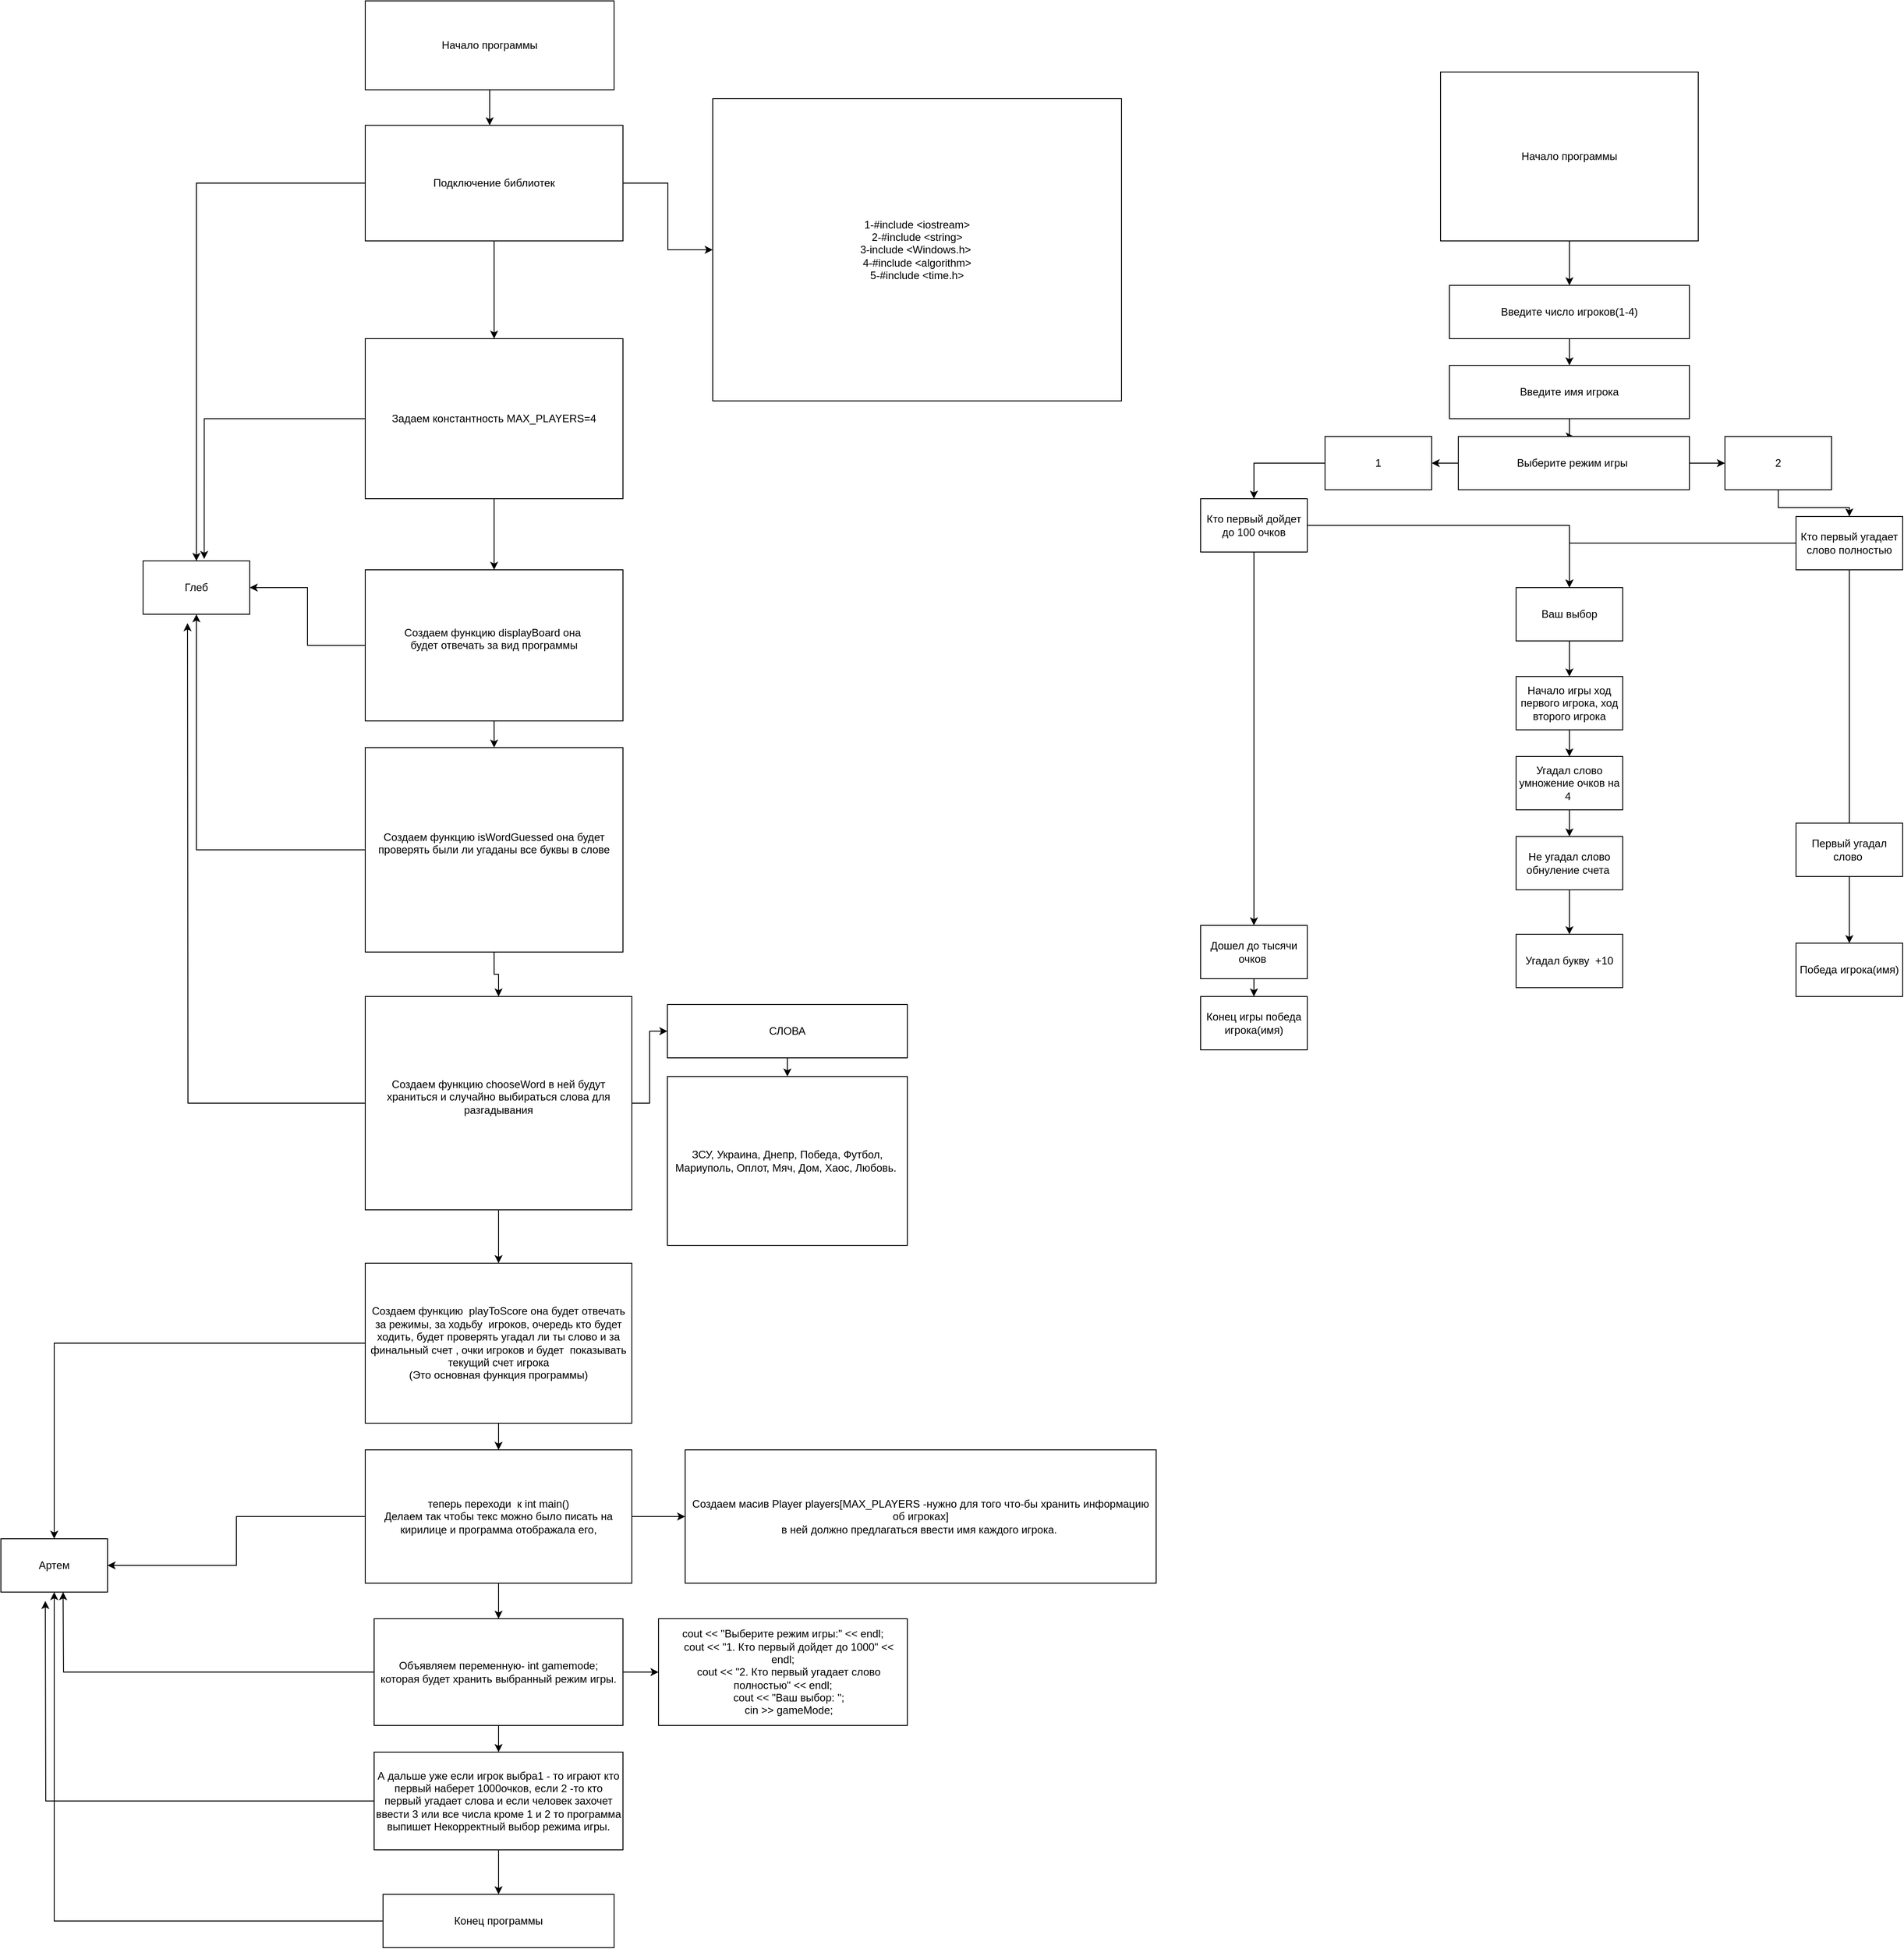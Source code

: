<mxfile version="21.3.6" type="github">
  <diagram name="Страница 1" id="zSze2OofJTrVx-L_bqg2">
    <mxGraphModel dx="3149" dy="1328" grid="1" gridSize="10" guides="1" tooltips="1" connect="1" arrows="1" fold="1" page="1" pageScale="1" pageWidth="827" pageHeight="1169" math="0" shadow="0">
      <root>
        <mxCell id="0" />
        <mxCell id="1" parent="0" />
        <mxCell id="zmcopD96sghGadIHIDG5-2" style="edgeStyle=orthogonalEdgeStyle;rounded=0;orthogonalLoop=1;jettySize=auto;html=1;" edge="1" parent="1" source="zmcopD96sghGadIHIDG5-1">
          <mxGeometry relative="1" as="geometry">
            <mxPoint x="300" y="180" as="targetPoint" />
          </mxGeometry>
        </mxCell>
        <mxCell id="zmcopD96sghGadIHIDG5-1" value="Начало программы" style="rounded=0;whiteSpace=wrap;html=1;" vertex="1" parent="1">
          <mxGeometry x="160" y="40" width="280" height="100" as="geometry" />
        </mxCell>
        <mxCell id="zmcopD96sghGadIHIDG5-4" style="edgeStyle=orthogonalEdgeStyle;rounded=0;orthogonalLoop=1;jettySize=auto;html=1;" edge="1" parent="1" source="zmcopD96sghGadIHIDG5-3" target="zmcopD96sghGadIHIDG5-5">
          <mxGeometry relative="1" as="geometry">
            <mxPoint x="610" y="245" as="targetPoint" />
          </mxGeometry>
        </mxCell>
        <mxCell id="zmcopD96sghGadIHIDG5-8" style="edgeStyle=orthogonalEdgeStyle;rounded=0;orthogonalLoop=1;jettySize=auto;html=1;" edge="1" parent="1" source="zmcopD96sghGadIHIDG5-3" target="zmcopD96sghGadIHIDG5-9">
          <mxGeometry relative="1" as="geometry">
            <mxPoint x="305" y="450" as="targetPoint" />
          </mxGeometry>
        </mxCell>
        <mxCell id="zmcopD96sghGadIHIDG5-44" style="edgeStyle=orthogonalEdgeStyle;rounded=0;orthogonalLoop=1;jettySize=auto;html=1;entryX=0.5;entryY=0;entryDx=0;entryDy=0;" edge="1" parent="1" source="zmcopD96sghGadIHIDG5-3" target="zmcopD96sghGadIHIDG5-41">
          <mxGeometry relative="1" as="geometry">
            <mxPoint x="-70" y="245" as="targetPoint" />
          </mxGeometry>
        </mxCell>
        <mxCell id="zmcopD96sghGadIHIDG5-3" value="Подключение библиотек" style="rounded=0;whiteSpace=wrap;html=1;" vertex="1" parent="1">
          <mxGeometry x="160" y="180" width="290" height="130" as="geometry" />
        </mxCell>
        <mxCell id="zmcopD96sghGadIHIDG5-5" value="1-#include &amp;lt;iostream&amp;gt;&lt;br&gt;2-#include &amp;lt;string&amp;gt;&lt;br&gt;3-include &amp;lt;Windows.h&amp;gt;&amp;nbsp;&lt;br&gt;4-#include &amp;lt;algorithm&amp;gt;&lt;br&gt;5-#include &amp;lt;time.h&amp;gt;" style="rounded=0;whiteSpace=wrap;html=1;" vertex="1" parent="1">
          <mxGeometry x="551" y="150" width="460" height="340" as="geometry" />
        </mxCell>
        <mxCell id="zmcopD96sghGadIHIDG5-10" style="edgeStyle=orthogonalEdgeStyle;rounded=0;orthogonalLoop=1;jettySize=auto;html=1;" edge="1" parent="1" source="zmcopD96sghGadIHIDG5-9" target="zmcopD96sghGadIHIDG5-11">
          <mxGeometry relative="1" as="geometry">
            <mxPoint x="305" y="710" as="targetPoint" />
          </mxGeometry>
        </mxCell>
        <mxCell id="zmcopD96sghGadIHIDG5-43" style="edgeStyle=orthogonalEdgeStyle;rounded=0;orthogonalLoop=1;jettySize=auto;html=1;exitX=0;exitY=0.5;exitDx=0;exitDy=0;entryX=0.573;entryY=-0.037;entryDx=0;entryDy=0;entryPerimeter=0;" edge="1" parent="1" source="zmcopD96sghGadIHIDG5-9" target="zmcopD96sghGadIHIDG5-41">
          <mxGeometry relative="1" as="geometry" />
        </mxCell>
        <mxCell id="zmcopD96sghGadIHIDG5-9" value="Задаем константность MAX_PLAYERS=4" style="rounded=0;whiteSpace=wrap;html=1;" vertex="1" parent="1">
          <mxGeometry x="160" y="420" width="290" height="180" as="geometry" />
        </mxCell>
        <mxCell id="zmcopD96sghGadIHIDG5-12" style="edgeStyle=orthogonalEdgeStyle;rounded=0;orthogonalLoop=1;jettySize=auto;html=1;" edge="1" parent="1" source="zmcopD96sghGadIHIDG5-11" target="zmcopD96sghGadIHIDG5-13">
          <mxGeometry relative="1" as="geometry">
            <mxPoint x="305" y="910" as="targetPoint" />
          </mxGeometry>
        </mxCell>
        <mxCell id="zmcopD96sghGadIHIDG5-42" style="edgeStyle=orthogonalEdgeStyle;rounded=0;orthogonalLoop=1;jettySize=auto;html=1;entryX=1;entryY=0.5;entryDx=0;entryDy=0;" edge="1" parent="1" source="zmcopD96sghGadIHIDG5-11" target="zmcopD96sghGadIHIDG5-41">
          <mxGeometry relative="1" as="geometry" />
        </mxCell>
        <mxCell id="zmcopD96sghGadIHIDG5-11" value="Создаем функцию&amp;nbsp;displayBoard она&amp;nbsp;&lt;br&gt;будет отвечать за вид программы&lt;br&gt;&amp;nbsp;" style="rounded=0;whiteSpace=wrap;html=1;" vertex="1" parent="1">
          <mxGeometry x="160" y="680" width="290" height="170" as="geometry" />
        </mxCell>
        <mxCell id="zmcopD96sghGadIHIDG5-15" style="edgeStyle=orthogonalEdgeStyle;rounded=0;orthogonalLoop=1;jettySize=auto;html=1;" edge="1" parent="1" source="zmcopD96sghGadIHIDG5-13" target="zmcopD96sghGadIHIDG5-16">
          <mxGeometry relative="1" as="geometry">
            <mxPoint x="305" y="1190" as="targetPoint" />
          </mxGeometry>
        </mxCell>
        <mxCell id="zmcopD96sghGadIHIDG5-40" style="edgeStyle=orthogonalEdgeStyle;rounded=0;orthogonalLoop=1;jettySize=auto;html=1;entryX=0.5;entryY=1;entryDx=0;entryDy=0;" edge="1" parent="1" source="zmcopD96sghGadIHIDG5-13" target="zmcopD96sghGadIHIDG5-41">
          <mxGeometry relative="1" as="geometry">
            <mxPoint x="80" y="740" as="targetPoint" />
          </mxGeometry>
        </mxCell>
        <mxCell id="zmcopD96sghGadIHIDG5-13" value="Создаем функцию&amp;nbsp;isWordGuessed она будет проверять были ли угаданы все буквы в слове&lt;br&gt;&amp;nbsp;" style="rounded=0;whiteSpace=wrap;html=1;" vertex="1" parent="1">
          <mxGeometry x="160" y="880" width="290" height="230" as="geometry" />
        </mxCell>
        <mxCell id="zmcopD96sghGadIHIDG5-17" style="edgeStyle=orthogonalEdgeStyle;rounded=0;orthogonalLoop=1;jettySize=auto;html=1;" edge="1" parent="1" source="zmcopD96sghGadIHIDG5-16" target="zmcopD96sghGadIHIDG5-18">
          <mxGeometry relative="1" as="geometry">
            <mxPoint x="560" y="1280" as="targetPoint" />
          </mxGeometry>
        </mxCell>
        <mxCell id="zmcopD96sghGadIHIDG5-24" style="edgeStyle=orthogonalEdgeStyle;rounded=0;orthogonalLoop=1;jettySize=auto;html=1;" edge="1" parent="1" source="zmcopD96sghGadIHIDG5-16" target="zmcopD96sghGadIHIDG5-25">
          <mxGeometry relative="1" as="geometry">
            <mxPoint x="310" y="1490" as="targetPoint" />
          </mxGeometry>
        </mxCell>
        <mxCell id="zmcopD96sghGadIHIDG5-45" style="edgeStyle=orthogonalEdgeStyle;rounded=0;orthogonalLoop=1;jettySize=auto;html=1;" edge="1" parent="1" source="zmcopD96sghGadIHIDG5-16">
          <mxGeometry relative="1" as="geometry">
            <mxPoint x="-40" y="740" as="targetPoint" />
          </mxGeometry>
        </mxCell>
        <mxCell id="zmcopD96sghGadIHIDG5-16" value="Создаем функцию&amp;nbsp;chooseWord в ней будут храниться и случайно выбираться слова для разгадывания&lt;br&gt;&amp;nbsp;" style="rounded=0;whiteSpace=wrap;html=1;" vertex="1" parent="1">
          <mxGeometry x="160" y="1160" width="300" height="240" as="geometry" />
        </mxCell>
        <mxCell id="zmcopD96sghGadIHIDG5-20" style="edgeStyle=orthogonalEdgeStyle;rounded=0;orthogonalLoop=1;jettySize=auto;html=1;" edge="1" parent="1" source="zmcopD96sghGadIHIDG5-18" target="zmcopD96sghGadIHIDG5-21">
          <mxGeometry relative="1" as="geometry">
            <mxPoint x="635" y="1260" as="targetPoint" />
          </mxGeometry>
        </mxCell>
        <mxCell id="zmcopD96sghGadIHIDG5-18" value="СЛОВА" style="rounded=0;whiteSpace=wrap;html=1;" vertex="1" parent="1">
          <mxGeometry x="500" y="1169" width="270" height="60" as="geometry" />
        </mxCell>
        <mxCell id="zmcopD96sghGadIHIDG5-21" value="ЗСУ, Украина, Днепр, Победа, Футбол, Мариуполь, Оплот, Мяч, Дом, Хаос, Любовь.&amp;nbsp;" style="rounded=0;whiteSpace=wrap;html=1;" vertex="1" parent="1">
          <mxGeometry x="500" y="1250" width="270" height="190" as="geometry" />
        </mxCell>
        <mxCell id="zmcopD96sghGadIHIDG5-26" style="edgeStyle=orthogonalEdgeStyle;rounded=0;orthogonalLoop=1;jettySize=auto;html=1;" edge="1" parent="1" source="zmcopD96sghGadIHIDG5-25" target="zmcopD96sghGadIHIDG5-27">
          <mxGeometry relative="1" as="geometry">
            <mxPoint x="310.0" y="1700" as="targetPoint" />
          </mxGeometry>
        </mxCell>
        <mxCell id="zmcopD96sghGadIHIDG5-46" style="edgeStyle=orthogonalEdgeStyle;rounded=0;orthogonalLoop=1;jettySize=auto;html=1;exitX=0;exitY=0.5;exitDx=0;exitDy=0;" edge="1" parent="1" source="zmcopD96sghGadIHIDG5-25" target="zmcopD96sghGadIHIDG5-47">
          <mxGeometry relative="1" as="geometry">
            <mxPoint x="-160" y="1550.235" as="targetPoint" />
          </mxGeometry>
        </mxCell>
        <mxCell id="zmcopD96sghGadIHIDG5-25" value="Создаем функцию&amp;nbsp;&amp;nbsp;playToScore она будет отвечать за режимы, за ходьбу&amp;nbsp; игроков, очередь кто будет ходить, будет проверять угадал ли ты слово и за финальный счет , очки игроков и будет&amp;nbsp; показывать текущий счет игрока&lt;br&gt;(Это основная функция программы)" style="rounded=0;whiteSpace=wrap;html=1;" vertex="1" parent="1">
          <mxGeometry x="160" y="1460" width="300" height="180" as="geometry" />
        </mxCell>
        <mxCell id="zmcopD96sghGadIHIDG5-28" style="edgeStyle=orthogonalEdgeStyle;rounded=0;orthogonalLoop=1;jettySize=auto;html=1;" edge="1" parent="1" source="zmcopD96sghGadIHIDG5-27" target="zmcopD96sghGadIHIDG5-29">
          <mxGeometry relative="1" as="geometry">
            <mxPoint x="530.0" y="1745" as="targetPoint" />
          </mxGeometry>
        </mxCell>
        <mxCell id="zmcopD96sghGadIHIDG5-30" style="edgeStyle=orthogonalEdgeStyle;rounded=0;orthogonalLoop=1;jettySize=auto;html=1;" edge="1" parent="1" source="zmcopD96sghGadIHIDG5-27" target="zmcopD96sghGadIHIDG5-31">
          <mxGeometry relative="1" as="geometry">
            <mxPoint x="310.0" y="1890" as="targetPoint" />
          </mxGeometry>
        </mxCell>
        <mxCell id="zmcopD96sghGadIHIDG5-48" style="edgeStyle=orthogonalEdgeStyle;rounded=0;orthogonalLoop=1;jettySize=auto;html=1;exitX=0;exitY=0.5;exitDx=0;exitDy=0;entryX=1;entryY=0.5;entryDx=0;entryDy=0;" edge="1" parent="1" source="zmcopD96sghGadIHIDG5-27" target="zmcopD96sghGadIHIDG5-47">
          <mxGeometry relative="1" as="geometry" />
        </mxCell>
        <mxCell id="zmcopD96sghGadIHIDG5-27" value="теперь переходи&amp;nbsp; к int main()&lt;br&gt;Делаем так чтобы текс можно было писать на кирилице и программа отображала его,&lt;br&gt;" style="rounded=0;whiteSpace=wrap;html=1;" vertex="1" parent="1">
          <mxGeometry x="160" y="1670" width="300" height="150" as="geometry" />
        </mxCell>
        <mxCell id="zmcopD96sghGadIHIDG5-29" value="Создаем масив Player players[MAX_PLAYERS -нужно для того что-бы хранить информацию об игроках]&lt;br&gt;в ней должно предлагаться ввести имя каждого игрока.&amp;nbsp;" style="rounded=0;whiteSpace=wrap;html=1;" vertex="1" parent="1">
          <mxGeometry x="520" y="1670" width="530" height="150" as="geometry" />
        </mxCell>
        <mxCell id="zmcopD96sghGadIHIDG5-32" style="edgeStyle=orthogonalEdgeStyle;rounded=0;orthogonalLoop=1;jettySize=auto;html=1;" edge="1" parent="1" source="zmcopD96sghGadIHIDG5-31" target="zmcopD96sghGadIHIDG5-33">
          <mxGeometry relative="1" as="geometry">
            <mxPoint x="550.0" y="1920" as="targetPoint" />
          </mxGeometry>
        </mxCell>
        <mxCell id="zmcopD96sghGadIHIDG5-34" style="edgeStyle=orthogonalEdgeStyle;rounded=0;orthogonalLoop=1;jettySize=auto;html=1;" edge="1" parent="1" source="zmcopD96sghGadIHIDG5-31" target="zmcopD96sghGadIHIDG5-35">
          <mxGeometry relative="1" as="geometry">
            <mxPoint x="310.0" y="2040" as="targetPoint" />
          </mxGeometry>
        </mxCell>
        <mxCell id="zmcopD96sghGadIHIDG5-49" style="edgeStyle=orthogonalEdgeStyle;rounded=0;orthogonalLoop=1;jettySize=auto;html=1;exitX=0;exitY=0.5;exitDx=0;exitDy=0;" edge="1" parent="1" source="zmcopD96sghGadIHIDG5-31">
          <mxGeometry relative="1" as="geometry">
            <mxPoint x="-180" y="1830.0" as="targetPoint" />
          </mxGeometry>
        </mxCell>
        <mxCell id="zmcopD96sghGadIHIDG5-31" value="Объявляем переменную- int gamemode;&lt;br&gt;которая будет хранить выбранный режим игры." style="rounded=0;whiteSpace=wrap;html=1;" vertex="1" parent="1">
          <mxGeometry x="170" y="1860" width="280" height="120" as="geometry" />
        </mxCell>
        <mxCell id="zmcopD96sghGadIHIDG5-33" value="&lt;div&gt;cout &amp;lt;&amp;lt; &quot;Выберите режим игры:&quot; &amp;lt;&amp;lt; endl;&lt;/div&gt;&lt;div&gt;&amp;nbsp; &amp;nbsp; cout &amp;lt;&amp;lt; &quot;1. Кто первый дойдет до 1000&quot; &amp;lt;&amp;lt; endl;&lt;/div&gt;&lt;div&gt;&amp;nbsp; &amp;nbsp; cout &amp;lt;&amp;lt; &quot;2. Кто первый угадает слово полностью&quot; &amp;lt;&amp;lt; endl;&lt;/div&gt;&lt;div&gt;&amp;nbsp; &amp;nbsp; cout &amp;lt;&amp;lt; &quot;Ваш выбор: &quot;;&lt;/div&gt;&lt;div&gt;&amp;nbsp; &amp;nbsp; cin &amp;gt;&amp;gt; gameMode;&lt;/div&gt;" style="rounded=0;whiteSpace=wrap;html=1;" vertex="1" parent="1">
          <mxGeometry x="490" y="1860" width="280" height="120" as="geometry" />
        </mxCell>
        <mxCell id="zmcopD96sghGadIHIDG5-36" style="edgeStyle=orthogonalEdgeStyle;rounded=0;orthogonalLoop=1;jettySize=auto;html=1;" edge="1" parent="1" source="zmcopD96sghGadIHIDG5-35" target="zmcopD96sghGadIHIDG5-37">
          <mxGeometry relative="1" as="geometry">
            <mxPoint x="310.0" y="2200" as="targetPoint" />
          </mxGeometry>
        </mxCell>
        <mxCell id="zmcopD96sghGadIHIDG5-50" style="edgeStyle=orthogonalEdgeStyle;rounded=0;orthogonalLoop=1;jettySize=auto;html=1;" edge="1" parent="1" source="zmcopD96sghGadIHIDG5-35">
          <mxGeometry relative="1" as="geometry">
            <mxPoint x="-200" y="1840.0" as="targetPoint" />
          </mxGeometry>
        </mxCell>
        <mxCell id="zmcopD96sghGadIHIDG5-35" value="А дальше уже если игрок выбра1 - то играют кто первый наберет 1000очков, если 2 -то кто первый угадает слова и если человек захочет ввести 3 или все числа кроме 1 и 2 то программа выпишет Некорректный выбор режима игры." style="rounded=0;whiteSpace=wrap;html=1;" vertex="1" parent="1">
          <mxGeometry x="170" y="2010" width="280" height="110" as="geometry" />
        </mxCell>
        <mxCell id="zmcopD96sghGadIHIDG5-51" style="edgeStyle=orthogonalEdgeStyle;rounded=0;orthogonalLoop=1;jettySize=auto;html=1;" edge="1" parent="1" source="zmcopD96sghGadIHIDG5-37" target="zmcopD96sghGadIHIDG5-47">
          <mxGeometry relative="1" as="geometry" />
        </mxCell>
        <mxCell id="zmcopD96sghGadIHIDG5-37" value="Конец программы" style="rounded=0;whiteSpace=wrap;html=1;" vertex="1" parent="1">
          <mxGeometry x="180" y="2170" width="260" height="60" as="geometry" />
        </mxCell>
        <mxCell id="zmcopD96sghGadIHIDG5-41" value="Глеб" style="rounded=0;whiteSpace=wrap;html=1;" vertex="1" parent="1">
          <mxGeometry x="-90" y="670" width="120" height="60" as="geometry" />
        </mxCell>
        <mxCell id="zmcopD96sghGadIHIDG5-47" value="Артем" style="rounded=0;whiteSpace=wrap;html=1;" vertex="1" parent="1">
          <mxGeometry x="-250" y="1769.995" width="120" height="60" as="geometry" />
        </mxCell>
        <mxCell id="zmcopD96sghGadIHIDG5-53" style="edgeStyle=orthogonalEdgeStyle;rounded=0;orthogonalLoop=1;jettySize=auto;html=1;" edge="1" parent="1" source="zmcopD96sghGadIHIDG5-52" target="zmcopD96sghGadIHIDG5-54">
          <mxGeometry relative="1" as="geometry">
            <mxPoint x="1515" y="390" as="targetPoint" />
          </mxGeometry>
        </mxCell>
        <mxCell id="zmcopD96sghGadIHIDG5-52" value="Начало программы" style="rounded=0;whiteSpace=wrap;html=1;" vertex="1" parent="1">
          <mxGeometry x="1370" y="120" width="290" height="190" as="geometry" />
        </mxCell>
        <mxCell id="zmcopD96sghGadIHIDG5-55" style="edgeStyle=orthogonalEdgeStyle;rounded=0;orthogonalLoop=1;jettySize=auto;html=1;" edge="1" parent="1" source="zmcopD96sghGadIHIDG5-54" target="zmcopD96sghGadIHIDG5-56">
          <mxGeometry relative="1" as="geometry">
            <mxPoint x="1515" y="470" as="targetPoint" />
          </mxGeometry>
        </mxCell>
        <mxCell id="zmcopD96sghGadIHIDG5-54" value="Введите число игроков(1-4)" style="rounded=0;whiteSpace=wrap;html=1;" vertex="1" parent="1">
          <mxGeometry x="1380" y="360" width="270" height="60" as="geometry" />
        </mxCell>
        <mxCell id="zmcopD96sghGadIHIDG5-57" style="edgeStyle=orthogonalEdgeStyle;rounded=0;orthogonalLoop=1;jettySize=auto;html=1;" edge="1" parent="1" source="zmcopD96sghGadIHIDG5-56" target="zmcopD96sghGadIHIDG5-58">
          <mxGeometry relative="1" as="geometry">
            <mxPoint x="1515" y="560" as="targetPoint" />
          </mxGeometry>
        </mxCell>
        <mxCell id="zmcopD96sghGadIHIDG5-56" value="Введите имя игрока" style="rounded=0;whiteSpace=wrap;html=1;" vertex="1" parent="1">
          <mxGeometry x="1380" y="450" width="270" height="60" as="geometry" />
        </mxCell>
        <mxCell id="zmcopD96sghGadIHIDG5-59" style="edgeStyle=orthogonalEdgeStyle;rounded=0;orthogonalLoop=1;jettySize=auto;html=1;" edge="1" parent="1" source="zmcopD96sghGadIHIDG5-58" target="zmcopD96sghGadIHIDG5-60">
          <mxGeometry relative="1" as="geometry">
            <mxPoint x="1340" y="560" as="targetPoint" />
          </mxGeometry>
        </mxCell>
        <mxCell id="zmcopD96sghGadIHIDG5-61" style="edgeStyle=orthogonalEdgeStyle;rounded=0;orthogonalLoop=1;jettySize=auto;html=1;" edge="1" parent="1" source="zmcopD96sghGadIHIDG5-58" target="zmcopD96sghGadIHIDG5-62">
          <mxGeometry relative="1" as="geometry">
            <mxPoint x="1710" y="560" as="targetPoint" />
          </mxGeometry>
        </mxCell>
        <mxCell id="zmcopD96sghGadIHIDG5-58" value="Выберите режим игры&amp;nbsp;" style="rounded=0;whiteSpace=wrap;html=1;" vertex="1" parent="1">
          <mxGeometry x="1390" y="530" width="260" height="60" as="geometry" />
        </mxCell>
        <mxCell id="zmcopD96sghGadIHIDG5-64" style="edgeStyle=orthogonalEdgeStyle;rounded=0;orthogonalLoop=1;jettySize=auto;html=1;" edge="1" parent="1" source="zmcopD96sghGadIHIDG5-60" target="zmcopD96sghGadIHIDG5-65">
          <mxGeometry relative="1" as="geometry">
            <mxPoint x="1300" y="670" as="targetPoint" />
          </mxGeometry>
        </mxCell>
        <mxCell id="zmcopD96sghGadIHIDG5-60" value="1" style="rounded=0;whiteSpace=wrap;html=1;" vertex="1" parent="1">
          <mxGeometry x="1240" y="530" width="120" height="60" as="geometry" />
        </mxCell>
        <mxCell id="zmcopD96sghGadIHIDG5-66" style="edgeStyle=orthogonalEdgeStyle;rounded=0;orthogonalLoop=1;jettySize=auto;html=1;" edge="1" parent="1" source="zmcopD96sghGadIHIDG5-62" target="zmcopD96sghGadIHIDG5-67">
          <mxGeometry relative="1" as="geometry">
            <mxPoint x="1750" y="630" as="targetPoint" />
          </mxGeometry>
        </mxCell>
        <mxCell id="zmcopD96sghGadIHIDG5-62" value="2" style="rounded=0;whiteSpace=wrap;html=1;" vertex="1" parent="1">
          <mxGeometry x="1690" y="530" width="120" height="60" as="geometry" />
        </mxCell>
        <mxCell id="zmcopD96sghGadIHIDG5-70" style="edgeStyle=orthogonalEdgeStyle;rounded=0;orthogonalLoop=1;jettySize=auto;html=1;entryX=0.5;entryY=0;entryDx=0;entryDy=0;" edge="1" parent="1" source="zmcopD96sghGadIHIDG5-65" target="zmcopD96sghGadIHIDG5-68">
          <mxGeometry relative="1" as="geometry" />
        </mxCell>
        <mxCell id="zmcopD96sghGadIHIDG5-78" style="edgeStyle=orthogonalEdgeStyle;rounded=0;orthogonalLoop=1;jettySize=auto;html=1;" edge="1" parent="1" source="zmcopD96sghGadIHIDG5-65">
          <mxGeometry relative="1" as="geometry">
            <mxPoint x="1160" y="1080" as="targetPoint" />
          </mxGeometry>
        </mxCell>
        <mxCell id="zmcopD96sghGadIHIDG5-65" value="Кто первый дойдет до 100 очков" style="rounded=0;whiteSpace=wrap;html=1;" vertex="1" parent="1">
          <mxGeometry x="1100" y="600" width="120" height="60" as="geometry" />
        </mxCell>
        <mxCell id="zmcopD96sghGadIHIDG5-69" style="edgeStyle=orthogonalEdgeStyle;rounded=0;orthogonalLoop=1;jettySize=auto;html=1;entryX=0.5;entryY=0;entryDx=0;entryDy=0;" edge="1" parent="1" source="zmcopD96sghGadIHIDG5-67" target="zmcopD96sghGadIHIDG5-68">
          <mxGeometry relative="1" as="geometry" />
        </mxCell>
        <mxCell id="zmcopD96sghGadIHIDG5-83" style="edgeStyle=orthogonalEdgeStyle;rounded=0;orthogonalLoop=1;jettySize=auto;html=1;" edge="1" parent="1" source="zmcopD96sghGadIHIDG5-67" target="zmcopD96sghGadIHIDG5-84">
          <mxGeometry relative="1" as="geometry">
            <mxPoint x="1830" y="1100" as="targetPoint" />
          </mxGeometry>
        </mxCell>
        <mxCell id="zmcopD96sghGadIHIDG5-67" value="Кто первый угадает слово полностью" style="rounded=0;whiteSpace=wrap;html=1;" vertex="1" parent="1">
          <mxGeometry x="1770" y="620" width="120" height="60" as="geometry" />
        </mxCell>
        <mxCell id="zmcopD96sghGadIHIDG5-71" style="edgeStyle=orthogonalEdgeStyle;rounded=0;orthogonalLoop=1;jettySize=auto;html=1;" edge="1" parent="1" source="zmcopD96sghGadIHIDG5-68" target="zmcopD96sghGadIHIDG5-72">
          <mxGeometry relative="1" as="geometry">
            <mxPoint x="1515" y="800" as="targetPoint" />
          </mxGeometry>
        </mxCell>
        <mxCell id="zmcopD96sghGadIHIDG5-68" value="Ваш выбор" style="rounded=0;whiteSpace=wrap;html=1;" vertex="1" parent="1">
          <mxGeometry x="1455" y="700" width="120" height="60" as="geometry" />
        </mxCell>
        <mxCell id="zmcopD96sghGadIHIDG5-73" style="edgeStyle=orthogonalEdgeStyle;rounded=0;orthogonalLoop=1;jettySize=auto;html=1;" edge="1" parent="1" source="zmcopD96sghGadIHIDG5-72" target="zmcopD96sghGadIHIDG5-74">
          <mxGeometry relative="1" as="geometry">
            <mxPoint x="1515" y="920" as="targetPoint" />
          </mxGeometry>
        </mxCell>
        <mxCell id="zmcopD96sghGadIHIDG5-72" value="Начало игры ход первого игрока, ход второго игрока" style="rounded=0;whiteSpace=wrap;html=1;" vertex="1" parent="1">
          <mxGeometry x="1455" y="800" width="120" height="60" as="geometry" />
        </mxCell>
        <mxCell id="zmcopD96sghGadIHIDG5-75" style="edgeStyle=orthogonalEdgeStyle;rounded=0;orthogonalLoop=1;jettySize=auto;html=1;" edge="1" parent="1" source="zmcopD96sghGadIHIDG5-74" target="zmcopD96sghGadIHIDG5-76">
          <mxGeometry relative="1" as="geometry">
            <mxPoint x="1515" y="980" as="targetPoint" />
          </mxGeometry>
        </mxCell>
        <mxCell id="zmcopD96sghGadIHIDG5-74" value="Угадал слово умножение очков на 4&amp;nbsp;" style="rounded=0;whiteSpace=wrap;html=1;" vertex="1" parent="1">
          <mxGeometry x="1455" y="890" width="120" height="60" as="geometry" />
        </mxCell>
        <mxCell id="zmcopD96sghGadIHIDG5-77" style="edgeStyle=orthogonalEdgeStyle;rounded=0;orthogonalLoop=1;jettySize=auto;html=1;" edge="1" parent="1" source="zmcopD96sghGadIHIDG5-76">
          <mxGeometry relative="1" as="geometry">
            <mxPoint x="1515" y="1090" as="targetPoint" />
          </mxGeometry>
        </mxCell>
        <mxCell id="zmcopD96sghGadIHIDG5-76" value="Не угадал слово обнуление счета&amp;nbsp;" style="rounded=0;whiteSpace=wrap;html=1;" vertex="1" parent="1">
          <mxGeometry x="1455" y="980" width="120" height="60" as="geometry" />
        </mxCell>
        <mxCell id="zmcopD96sghGadIHIDG5-79" value="Угадал букву&amp;nbsp; +10" style="rounded=0;whiteSpace=wrap;html=1;" vertex="1" parent="1">
          <mxGeometry x="1455" y="1090" width="120" height="60" as="geometry" />
        </mxCell>
        <mxCell id="zmcopD96sghGadIHIDG5-81" style="edgeStyle=orthogonalEdgeStyle;rounded=0;orthogonalLoop=1;jettySize=auto;html=1;" edge="1" parent="1" source="zmcopD96sghGadIHIDG5-80" target="zmcopD96sghGadIHIDG5-82">
          <mxGeometry relative="1" as="geometry">
            <mxPoint x="1160" y="1190" as="targetPoint" />
          </mxGeometry>
        </mxCell>
        <mxCell id="zmcopD96sghGadIHIDG5-80" value="Дошел до тысячи очков&amp;nbsp;" style="rounded=0;whiteSpace=wrap;html=1;" vertex="1" parent="1">
          <mxGeometry x="1100" y="1080" width="120" height="60" as="geometry" />
        </mxCell>
        <mxCell id="zmcopD96sghGadIHIDG5-82" value="Конец игры победа игрока(имя)" style="rounded=0;whiteSpace=wrap;html=1;" vertex="1" parent="1">
          <mxGeometry x="1100" y="1160" width="120" height="60" as="geometry" />
        </mxCell>
        <mxCell id="zmcopD96sghGadIHIDG5-84" value="Победа игрока(имя)" style="rounded=0;whiteSpace=wrap;html=1;" vertex="1" parent="1">
          <mxGeometry x="1770" y="1100" width="120" height="60" as="geometry" />
        </mxCell>
        <mxCell id="zmcopD96sghGadIHIDG5-85" value="Первый угадал слово&amp;nbsp;" style="rounded=0;whiteSpace=wrap;html=1;" vertex="1" parent="1">
          <mxGeometry x="1770" y="965" width="120" height="60" as="geometry" />
        </mxCell>
      </root>
    </mxGraphModel>
  </diagram>
</mxfile>
